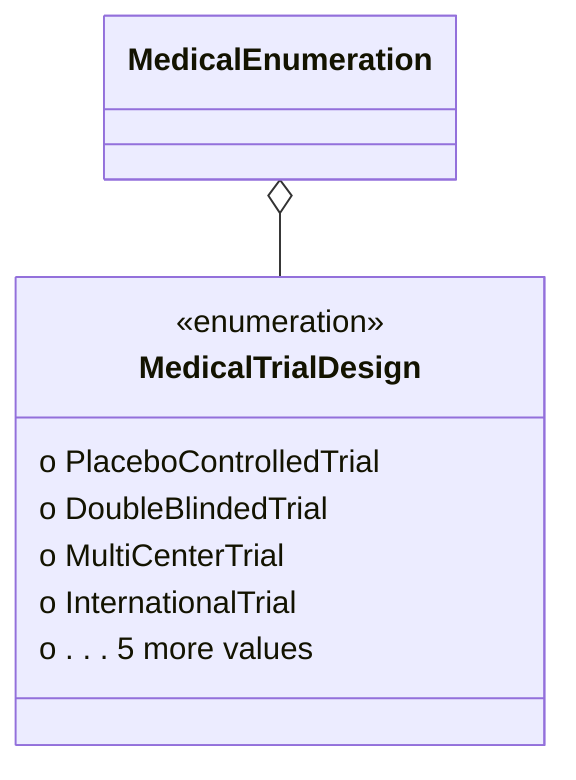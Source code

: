 classDiagram
MedicalEnumeration o-- MedicalTrialDesign
  class MedicalTrialDesign {
<<enumeration>>
  o PlaceboControlledTrial
  o DoubleBlindedTrial
  o MultiCenterTrial
  o InternationalTrial
  o . . . 5 more values
}
